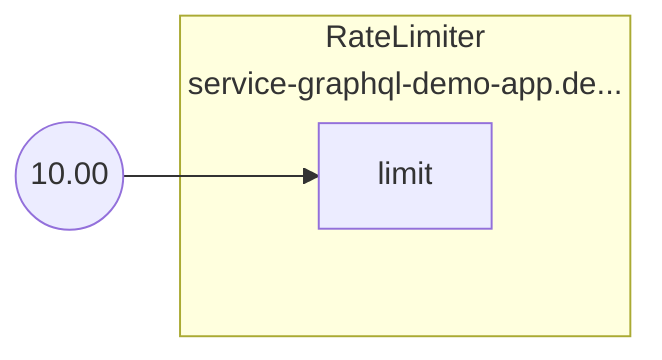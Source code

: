 flowchart LR
FakeConstant0((10.00))
FakeConstant0 --> root.0limit
subgraph root.0[<center>RateLimiter<br/>service-graphql-demo-app.de...</center>]
subgraph root.0_inports[ ]
style root.0_inports fill:none,stroke:none
root.0limit[limit]
end
end